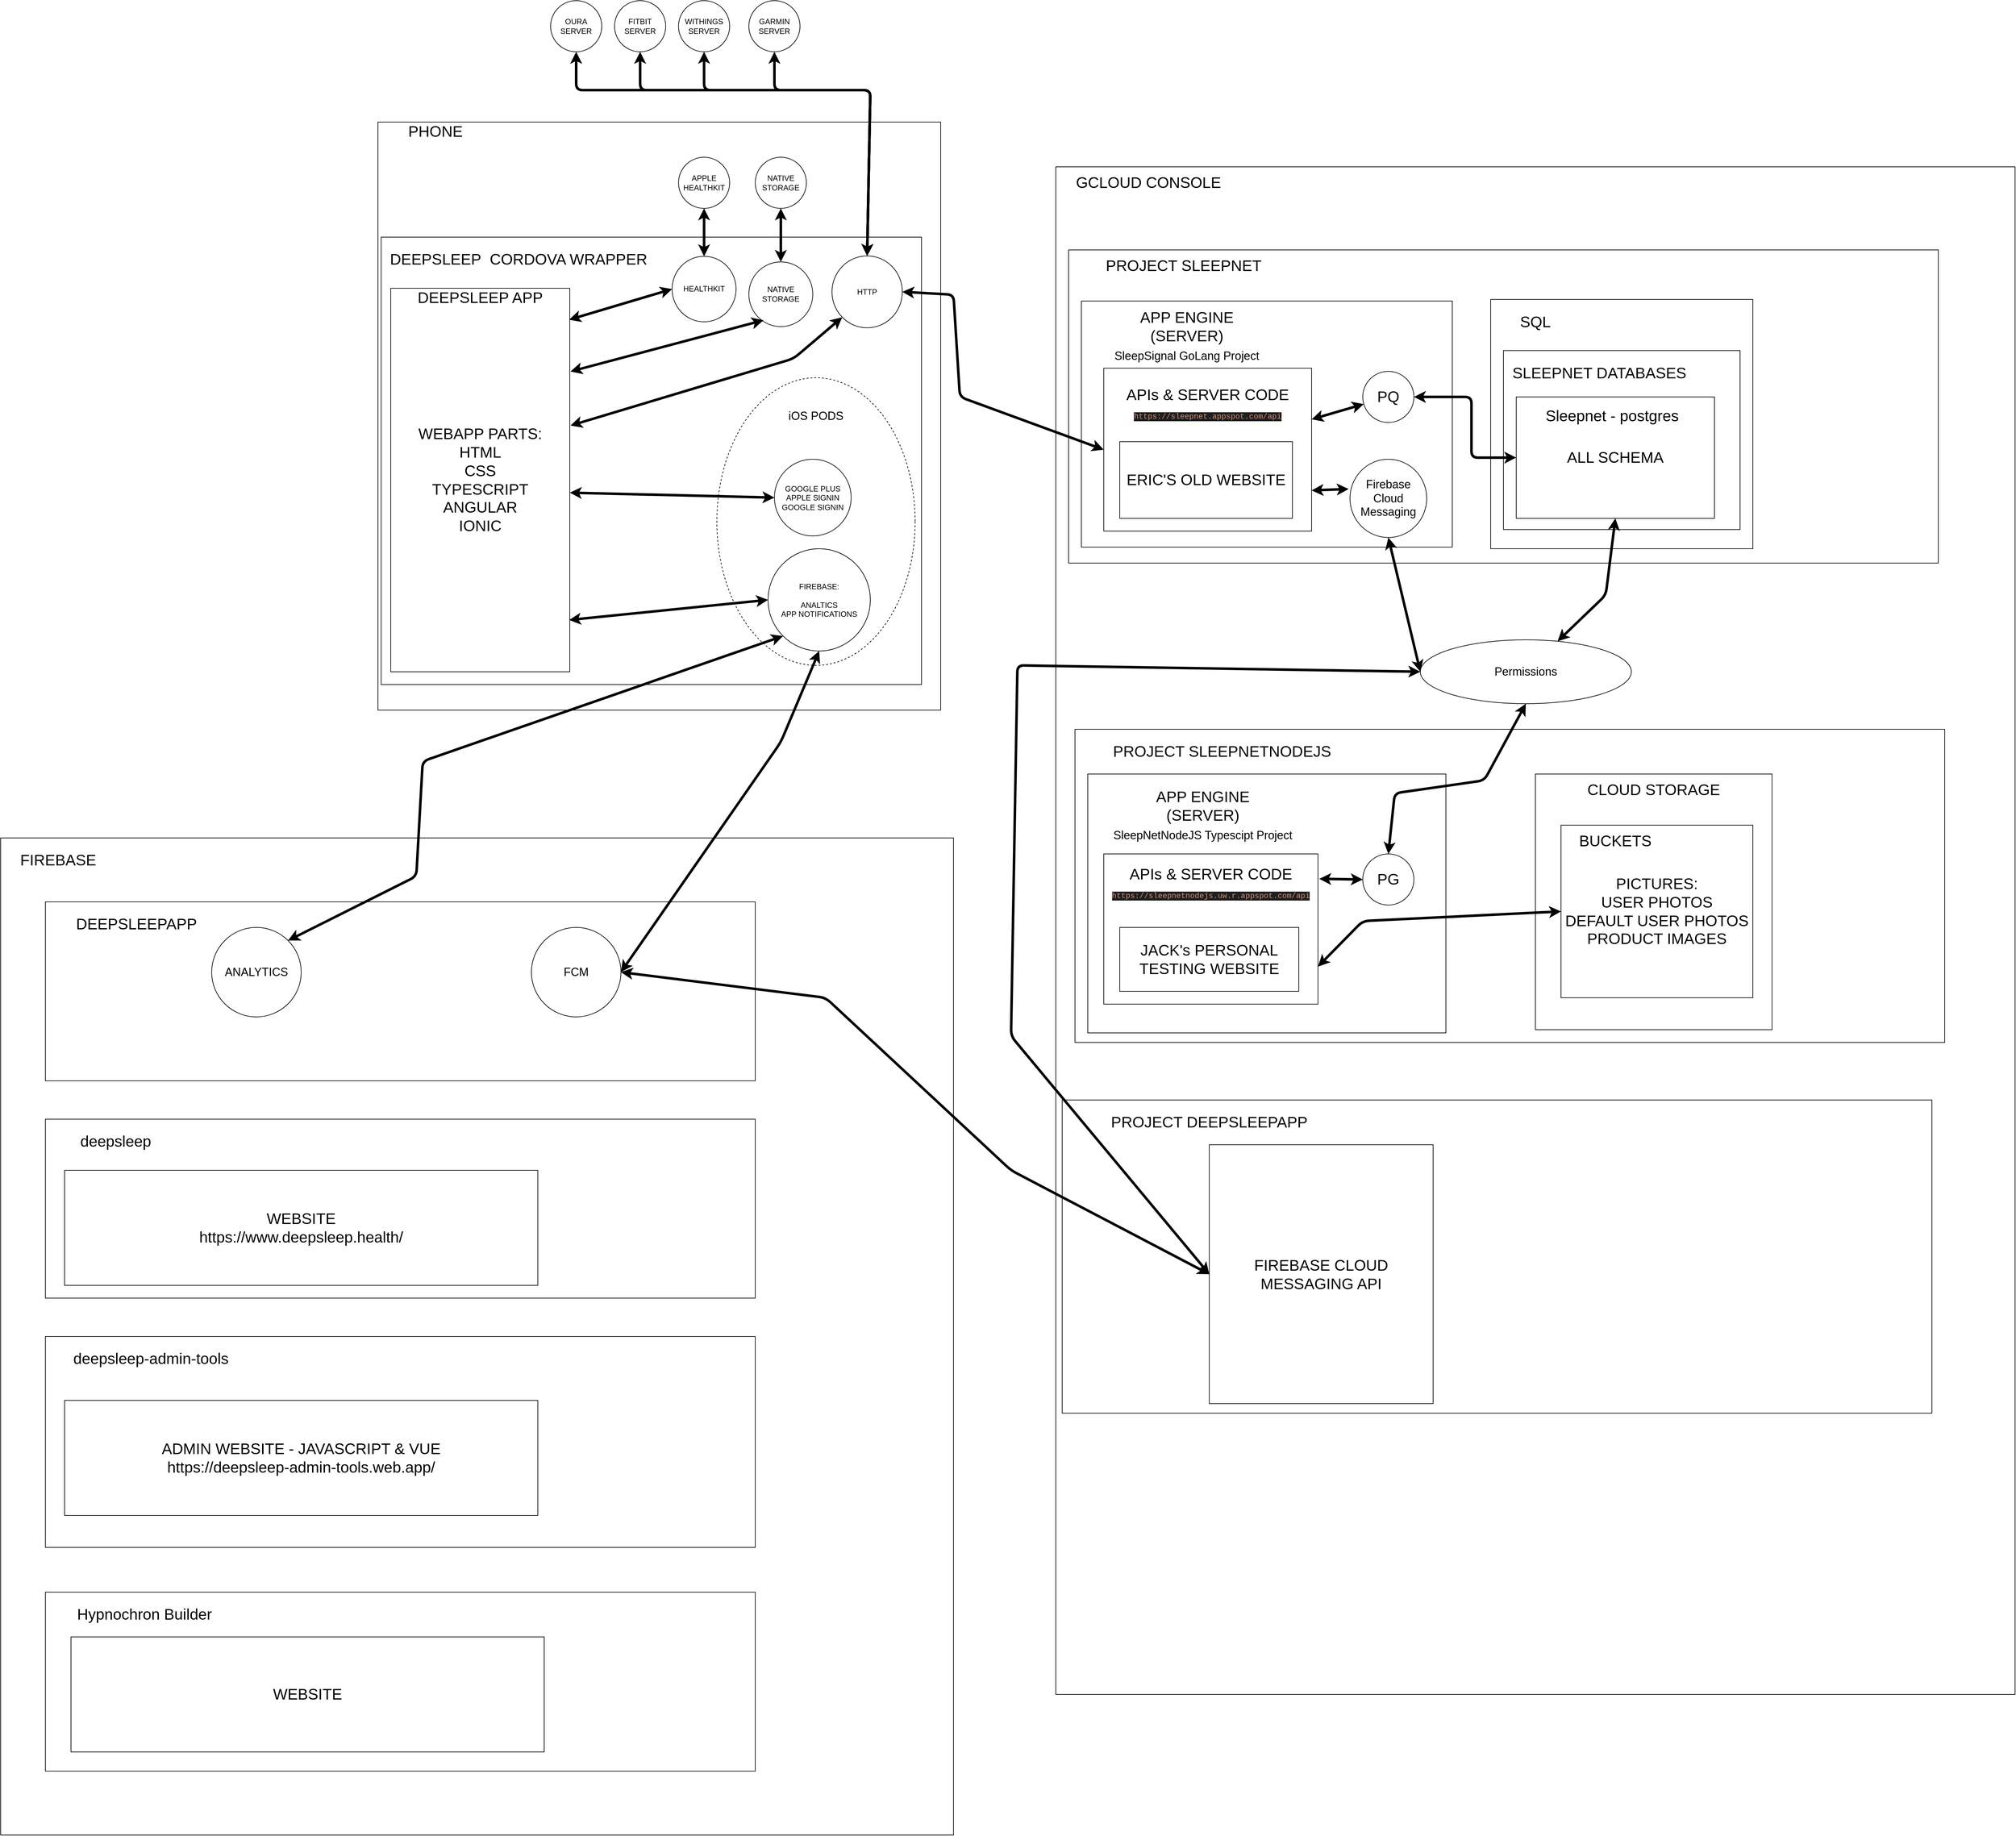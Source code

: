 <mxfile version="12.2.4" pages="1"><diagram id="uJxZ-cBAoQaXnI_ikVBc" name="Page-1"><mxGraphModel dx="3351" dy="980" grid="1" gridSize="10" guides="1" tooltips="1" connect="1" arrows="1" fold="1" page="1" pageScale="1" pageWidth="850" pageHeight="1100" math="0" shadow="0"><root><mxCell id="0"/><mxCell id="1" parent="0"/><mxCell id="2" value="OURA&lt;br&gt;SERVER" style="ellipse;whiteSpace=wrap;html=1;" parent="1" vertex="1"><mxGeometry x="320" y="40" width="80" height="80" as="geometry"/></mxCell><mxCell id="3" value="FITBIT&lt;br&gt;SERVER" style="ellipse;whiteSpace=wrap;html=1;" parent="1" vertex="1"><mxGeometry x="420" y="40" width="80" height="80" as="geometry"/></mxCell><mxCell id="4" value="WITHINGS&lt;br&gt;SERVER" style="ellipse;whiteSpace=wrap;html=1;" parent="1" vertex="1"><mxGeometry x="520" y="40" width="80" height="80" as="geometry"/></mxCell><mxCell id="5" value="GARMIN&lt;br&gt;SERVER" style="ellipse;whiteSpace=wrap;html=1;" parent="1" vertex="1"><mxGeometry x="630" y="40" width="80" height="80" as="geometry"/></mxCell><mxCell id="6" value="" style="whiteSpace=wrap;html=1;" parent="1" vertex="1"><mxGeometry x="50" y="230" width="880" height="920" as="geometry"/></mxCell><mxCell id="7" value="APPLE&lt;br&gt;HEALTHKIT" style="ellipse;whiteSpace=wrap;html=1;" parent="1" vertex="1"><mxGeometry x="520" y="285" width="80" height="80" as="geometry"/></mxCell><mxCell id="8" value="" style="whiteSpace=wrap;html=1;" parent="1" vertex="1"><mxGeometry x="55" y="410" width="845" height="700" as="geometry"/></mxCell><mxCell id="9" value="&lt;font style=&quot;font-size: 24px;&quot;&gt;DEEPSLEEP&amp;nbsp; CORDOVA WRAPPER&lt;/font&gt;" style="text;strokeColor=none;align=center;fillColor=none;html=1;verticalAlign=middle;whiteSpace=wrap;rounded=0;" parent="1" vertex="1"><mxGeometry x="30" y="430" width="480" height="30" as="geometry"/></mxCell><mxCell id="10" value="&lt;font style=&quot;font-size: 24px;&quot;&gt;PHONE&lt;/font&gt;" style="text;strokeColor=none;align=center;fillColor=none;html=1;verticalAlign=middle;whiteSpace=wrap;rounded=0;" parent="1" vertex="1"><mxGeometry x="110" y="230" width="60" height="30" as="geometry"/></mxCell><mxCell id="11" value="WEBAPP PARTS:&lt;br&gt;HTML&lt;br&gt;CSS&lt;br&gt;TYPESCRIPT&lt;br&gt;ANGULAR&lt;br&gt;IONIC" style="whiteSpace=wrap;html=1;fontSize=24;" parent="1" vertex="1"><mxGeometry x="70" y="490" width="280" height="600" as="geometry"/></mxCell><mxCell id="12" value="DEEPSLEEP APP" style="text;strokeColor=none;align=center;fillColor=none;html=1;verticalAlign=middle;whiteSpace=wrap;rounded=0;fontSize=24;" parent="1" vertex="1"><mxGeometry x="85" y="490" width="250" height="30" as="geometry"/></mxCell><mxCell id="99" value="" style="ellipse;whiteSpace=wrap;html=1;fontSize=18;dashed=1;" parent="1" vertex="1"><mxGeometry x="580" y="630" width="310" height="450" as="geometry"/></mxCell><mxCell id="13" value="HTTP" style="ellipse;whiteSpace=wrap;html=1;" parent="1" vertex="1"><mxGeometry x="760" y="439.38" width="110" height="112.5" as="geometry"/></mxCell><mxCell id="14" value="HEALTHKIT" style="ellipse;whiteSpace=wrap;html=1;" parent="1" vertex="1"><mxGeometry x="510" y="440" width="100" height="102.5" as="geometry"/></mxCell><mxCell id="16" value="FIREBASE:&lt;br&gt;&lt;br&gt;ANALTICS&lt;br&gt;APP NOTIFICATIONS" style="ellipse;whiteSpace=wrap;html=1;" parent="1" vertex="1"><mxGeometry x="660" y="897.5" width="160" height="160" as="geometry"/></mxCell><mxCell id="17" value="GOOGLE PLUS&lt;br&gt;APPLE SIGNIN&lt;br&gt;GOOGLE SIGNIN" style="ellipse;whiteSpace=wrap;html=1;" parent="1" vertex="1"><mxGeometry x="670" y="757.5" width="120" height="120" as="geometry"/></mxCell><mxCell id="18" value="" style="whiteSpace=wrap;html=1;fontSize=24;" parent="1" vertex="1"><mxGeometry x="1110" y="300" width="1500" height="2390" as="geometry"/></mxCell><mxCell id="20" value="GCLOUD CONSOLE" style="text;strokeColor=none;align=center;fillColor=none;html=1;verticalAlign=middle;whiteSpace=wrap;rounded=0;fontSize=24;" parent="1" vertex="1"><mxGeometry x="1120" y="310" width="270" height="30" as="geometry"/></mxCell><mxCell id="21" value="" style="whiteSpace=wrap;html=1;fontSize=24;" parent="1" vertex="1"><mxGeometry x="1130" y="430" width="1360" height="490" as="geometry"/></mxCell><mxCell id="22" value="&lt;font style=&quot;font-size: 24px;&quot;&gt;PROJECT SLEEPNET&lt;/font&gt;" style="text;strokeColor=none;align=center;fillColor=none;html=1;verticalAlign=middle;whiteSpace=wrap;rounded=0;" parent="1" vertex="1"><mxGeometry x="1160" y="440" width="300" height="30" as="geometry"/></mxCell><mxCell id="23" value="" style="whiteSpace=wrap;html=1;fontSize=24;" parent="1" vertex="1"><mxGeometry x="1150" y="510" width="580" height="385" as="geometry"/></mxCell><mxCell id="24" value="APP ENGINE (SERVER)&lt;br&gt;&lt;font style=&quot;font-size: 18px;&quot;&gt;SleepSignal GoLang Project&lt;/font&gt;" style="text;strokeColor=none;align=center;fillColor=none;html=1;verticalAlign=middle;whiteSpace=wrap;rounded=0;fontSize=24;" parent="1" vertex="1"><mxGeometry x="1190" y="520" width="250" height="90" as="geometry"/></mxCell><mxCell id="54" value="" style="edgeStyle=none;html=1;fontSize=24;startArrow=classic;startFill=1;strokeWidth=4;" parent="1" source="25" target="52" edge="1"><mxGeometry relative="1" as="geometry"/></mxCell><mxCell id="25" value="APIs &amp;amp; SERVER CODE&lt;br&gt;&lt;span style=&quot;color: rgb(206, 145, 120); font-family: Menlo, Monaco, &amp;quot;Courier New&amp;quot;, monospace; font-size: 12px; background-color: rgb(31, 31, 31);&quot;&gt;https://sleepnet.appspot.com/api&lt;br&gt;&lt;/span&gt;&lt;br&gt;&lt;br&gt;&lt;br&gt;&lt;br&gt;&lt;br&gt;" style="whiteSpace=wrap;html=1;fontSize=24;" parent="1" vertex="1"><mxGeometry x="1185" y="615" width="325" height="255" as="geometry"/></mxCell><mxCell id="31" value="" style="whiteSpace=wrap;html=1;fontSize=24;" parent="1" vertex="1"><mxGeometry x="1140" y="1180" width="1360" height="490" as="geometry"/></mxCell><mxCell id="32" value="&lt;font style=&quot;font-size: 24px;&quot;&gt;PROJECT SLEEPNETNODEJS&lt;/font&gt;" style="text;strokeColor=none;align=center;fillColor=none;html=1;verticalAlign=middle;whiteSpace=wrap;rounded=0;" parent="1" vertex="1"><mxGeometry x="1160" y="1200" width="420" height="30" as="geometry"/></mxCell><mxCell id="33" value="" style="whiteSpace=wrap;html=1;fontSize=24;" parent="1" vertex="1"><mxGeometry x="1160" y="1250" width="560" height="405" as="geometry"/></mxCell><mxCell id="35" value="APIs &amp;amp; SERVER CODE&lt;br&gt;&lt;span style=&quot;color: rgb(206, 145, 120); font-family: Menlo, Monaco, &amp;quot;Courier New&amp;quot;, monospace; font-size: 12px; background-color: rgb(31, 31, 31);&quot;&gt;https://sleepnetnodejs.uw.r.appspot.com/api&lt;br&gt;&lt;br&gt;&lt;br&gt;&lt;br&gt;&lt;br&gt;&lt;br&gt;&lt;/span&gt;" style="whiteSpace=wrap;html=1;fontSize=24;" parent="1" vertex="1"><mxGeometry x="1185" y="1375" width="335" height="235" as="geometry"/></mxCell><mxCell id="38" value="APP ENGINE&lt;br&gt;(SERVER)&lt;br&gt;&lt;font style=&quot;font-size: 18px;&quot;&gt;SleepNetNodeJS Typescipt Project&lt;/font&gt;" style="text;strokeColor=none;align=center;fillColor=none;html=1;verticalAlign=middle;whiteSpace=wrap;rounded=0;fontSize=24;" parent="1" vertex="1"><mxGeometry x="1190" y="1270" width="300" height="90" as="geometry"/></mxCell><mxCell id="39" value="" style="whiteSpace=wrap;html=1;fontSize=18;" parent="1" vertex="1"><mxGeometry x="1860" y="1250" width="370" height="400" as="geometry"/></mxCell><mxCell id="40" value="&lt;font style=&quot;font-size: 24px;&quot;&gt;CLOUD STORAGE&lt;/font&gt;" style="text;strokeColor=none;align=center;fillColor=none;html=1;verticalAlign=middle;whiteSpace=wrap;rounded=0;fontSize=18;" parent="1" vertex="1"><mxGeometry x="1900" y="1260" width="290" height="30" as="geometry"/></mxCell><mxCell id="41" value="PICTURES:&lt;br&gt;USER PHOTOS&lt;br&gt;DEFAULT USER PHOTOS&lt;br&gt;PRODUCT IMAGES" style="whiteSpace=wrap;html=1;fontSize=24;" parent="1" vertex="1"><mxGeometry x="1900" y="1330" width="300" height="270" as="geometry"/></mxCell><mxCell id="42" value="&lt;font style=&quot;font-size: 24px;&quot;&gt;BUCKETS&lt;/font&gt;" style="text;strokeColor=none;align=center;fillColor=none;html=1;verticalAlign=middle;whiteSpace=wrap;rounded=0;fontSize=18;" parent="1" vertex="1"><mxGeometry x="1840" y="1340" width="290" height="30" as="geometry"/></mxCell><mxCell id="44" value="" style="whiteSpace=wrap;html=1;fontSize=24;" parent="1" vertex="1"><mxGeometry x="1790" y="507.5" width="410" height="390" as="geometry"/></mxCell><mxCell id="47" value="" style="whiteSpace=wrap;html=1;fontSize=24;" parent="1" vertex="1"><mxGeometry x="1810" y="587.5" width="370" height="280" as="geometry"/></mxCell><mxCell id="48" value="SQL" style="text;strokeColor=none;align=center;fillColor=none;html=1;verticalAlign=middle;whiteSpace=wrap;rounded=0;fontSize=24;" parent="1" vertex="1"><mxGeometry x="1830" y="527.5" width="60" height="30" as="geometry"/></mxCell><mxCell id="49" value="SLEEPNET DATABASES" style="text;strokeColor=none;align=center;fillColor=none;html=1;verticalAlign=middle;whiteSpace=wrap;rounded=0;fontSize=24;" parent="1" vertex="1"><mxGeometry x="1780" y="607.5" width="360" height="30" as="geometry"/></mxCell><mxCell id="50" value="ALL SCHEMA" style="whiteSpace=wrap;html=1;fontSize=24;" parent="1" vertex="1"><mxGeometry x="1830" y="660" width="310" height="190" as="geometry"/></mxCell><mxCell id="51" value="Sleepnet - postgres" style="text;strokeColor=none;align=center;fillColor=none;html=1;verticalAlign=middle;whiteSpace=wrap;rounded=0;fontSize=24;" parent="1" vertex="1"><mxGeometry x="1840" y="675" width="280" height="30" as="geometry"/></mxCell><mxCell id="52" value="&lt;font style=&quot;font-size: 24px;&quot;&gt;PQ&lt;/font&gt;" style="ellipse;whiteSpace=wrap;html=1;" parent="1" vertex="1"><mxGeometry x="1590" y="620" width="80" height="80" as="geometry"/></mxCell><mxCell id="55" value="" style="edgeStyle=none;html=1;fontSize=24;startArrow=classic;startFill=1;exitX=1;exitY=0.5;exitDx=0;exitDy=0;entryX=0;entryY=0.5;entryDx=0;entryDy=0;fillColor=#0050ef;strokeColor=#000000;strokeWidth=4;" parent="1" source="52" target="50" edge="1"><mxGeometry relative="1" as="geometry"><mxPoint x="1640" y="730" as="sourcePoint"/><mxPoint x="1720" y="730" as="targetPoint"/><Array as="points"><mxPoint x="1760" y="660"/><mxPoint x="1760" y="755"/></Array></mxGeometry></mxCell><mxCell id="56" value="" style="edgeStyle=none;html=1;fontSize=24;startArrow=classic;startFill=1;strokeWidth=4;entryX=1;entryY=0.5;entryDx=0;entryDy=0;exitX=0;exitY=0.5;exitDx=0;exitDy=0;" parent="1" source="25" target="13" edge="1"><mxGeometry relative="1" as="geometry"><mxPoint x="1520" y="670" as="sourcePoint"/><mxPoint x="1600" y="670" as="targetPoint"/><Array as="points"><mxPoint x="960" y="660"/><mxPoint x="950" y="500"/></Array></mxGeometry></mxCell><mxCell id="57" value="" style="edgeStyle=none;html=1;fontSize=24;startArrow=classic;startFill=1;strokeWidth=4;entryX=0.5;entryY=1;entryDx=0;entryDy=0;" parent="1" source="14" target="7" edge="1"><mxGeometry relative="1" as="geometry"><mxPoint x="1520" y="670" as="sourcePoint"/><mxPoint x="1600" y="670" as="targetPoint"/></mxGeometry></mxCell><mxCell id="58" value="" style="edgeStyle=none;html=1;fontSize=24;startArrow=classic;startFill=1;strokeWidth=4;entryX=0.5;entryY=1;entryDx=0;entryDy=0;exitX=0.5;exitY=0;exitDx=0;exitDy=0;" parent="1" source="13" target="2" edge="1"><mxGeometry relative="1" as="geometry"><mxPoint x="1125" y="292.5" as="sourcePoint"/><mxPoint x="730" y="120" as="targetPoint"/><Array as="points"><mxPoint x="820" y="180"/><mxPoint x="360" y="180"/></Array></mxGeometry></mxCell><mxCell id="59" value="" style="edgeStyle=none;html=1;fontSize=24;startArrow=classic;startFill=1;strokeWidth=4;entryX=0.5;entryY=1;entryDx=0;entryDy=0;exitX=0.5;exitY=0;exitDx=0;exitDy=0;" parent="1" source="13" target="3" edge="1"><mxGeometry relative="1" as="geometry"><mxPoint x="850" y="447.5" as="sourcePoint"/><mxPoint x="460" y="120" as="targetPoint"/><Array as="points"><mxPoint x="820" y="180"/><mxPoint x="460" y="180"/></Array></mxGeometry></mxCell><mxCell id="60" value="" style="edgeStyle=none;html=1;fontSize=24;startArrow=classic;startFill=1;strokeWidth=4;entryX=0.5;entryY=1;entryDx=0;entryDy=0;exitX=0.5;exitY=0;exitDx=0;exitDy=0;" parent="1" source="13" target="4" edge="1"><mxGeometry relative="1" as="geometry"><mxPoint x="850" y="447.5" as="sourcePoint"/><mxPoint x="560" y="120" as="targetPoint"/><Array as="points"><mxPoint x="820" y="180"/><mxPoint x="560" y="180"/></Array></mxGeometry></mxCell><mxCell id="61" value="" style="edgeStyle=none;html=1;fontSize=24;startArrow=classic;startFill=1;strokeWidth=4;entryX=0.5;entryY=1;entryDx=0;entryDy=0;exitX=0.5;exitY=0;exitDx=0;exitDy=0;" parent="1" source="13" target="5" edge="1"><mxGeometry relative="1" as="geometry"><mxPoint x="760" y="457.5" as="sourcePoint"/><mxPoint x="570" y="130" as="targetPoint"/><Array as="points"><mxPoint x="820" y="180"/><mxPoint x="670" y="180"/></Array></mxGeometry></mxCell><mxCell id="62" value="" style="edgeStyle=none;html=1;fontSize=24;startArrow=classic;startFill=1;strokeWidth=4;entryX=0.996;entryY=0.082;entryDx=0;entryDy=0;entryPerimeter=0;exitX=0;exitY=0.5;exitDx=0;exitDy=0;" parent="1" source="14" target="11" edge="1"><mxGeometry relative="1" as="geometry"><mxPoint x="440" y="652.5" as="sourcePoint"/><mxPoint x="440" y="570" as="targetPoint"/></mxGeometry></mxCell><mxCell id="63" value="" style="edgeStyle=none;html=1;fontSize=24;startArrow=classic;startFill=1;strokeWidth=4;entryX=1.004;entryY=0.358;entryDx=0;entryDy=0;entryPerimeter=0;exitX=0;exitY=1;exitDx=0;exitDy=0;" parent="1" source="13" target="11" edge="1"><mxGeometry relative="1" as="geometry"><mxPoint x="574.44" y="550" as="sourcePoint"/><mxPoint x="345.56" y="641.6" as="targetPoint"/><Array as="points"><mxPoint x="700" y="600"/></Array></mxGeometry></mxCell><mxCell id="64" value="" style="edgeStyle=none;html=1;fontSize=24;startArrow=classic;startFill=1;strokeWidth=4;entryX=0.996;entryY=0.865;entryDx=0;entryDy=0;exitX=0;exitY=0.5;exitDx=0;exitDy=0;entryPerimeter=0;" parent="1" source="16" target="11" edge="1"><mxGeometry relative="1" as="geometry"><mxPoint x="749.996" y="574.184" as="sourcePoint"/><mxPoint x="373.84" y="700.0" as="targetPoint"/></mxGeometry></mxCell><mxCell id="66" value="NATIVE&lt;br&gt;STORAGE" style="ellipse;whiteSpace=wrap;html=1;" parent="1" vertex="1"><mxGeometry x="630" y="448.75" width="100" height="101.25" as="geometry"/></mxCell><mxCell id="67" value="NATIVE&lt;br&gt;STORAGE" style="ellipse;whiteSpace=wrap;html=1;" parent="1" vertex="1"><mxGeometry x="640" y="285" width="80" height="80" as="geometry"/></mxCell><mxCell id="68" value="" style="edgeStyle=none;html=1;fontSize=24;startArrow=classic;startFill=1;strokeWidth=4;entryX=0.5;entryY=1;entryDx=0;entryDy=0;exitX=0.5;exitY=0;exitDx=0;exitDy=0;" parent="1" source="66" target="67" edge="1"><mxGeometry relative="1" as="geometry"><mxPoint x="570" y="450" as="sourcePoint"/><mxPoint x="570" y="375" as="targetPoint"/><Array as="points"><mxPoint x="680" y="430"/></Array></mxGeometry></mxCell><mxCell id="69" value="" style="edgeStyle=none;html=1;fontSize=24;startArrow=classic;startFill=1;strokeWidth=4;entryX=1.004;entryY=0.217;entryDx=0;entryDy=0;entryPerimeter=0;exitX=0.23;exitY=0.901;exitDx=0;exitDy=0;exitPerimeter=0;" parent="1" source="66" target="11" edge="1"><mxGeometry relative="1" as="geometry"><mxPoint x="531.12" y="572.05" as="sourcePoint"/><mxPoint x="370.0" y="620" as="targetPoint"/></mxGeometry></mxCell><mxCell id="70" value="" style="whiteSpace=wrap;html=1;fontSize=24;" parent="1" vertex="1"><mxGeometry x="-540" y="1350" width="1490" height="1560" as="geometry"/></mxCell><mxCell id="71" value="FIREBASE" style="text;strokeColor=none;align=center;fillColor=none;html=1;verticalAlign=middle;whiteSpace=wrap;rounded=0;fontSize=24;" parent="1" vertex="1"><mxGeometry x="-480" y="1370" width="60" height="30" as="geometry"/></mxCell><mxCell id="72" value="" style="edgeStyle=none;html=1;fontSize=24;startArrow=classic;startFill=1;strokeWidth=4;entryX=1;entryY=0.533;entryDx=0;entryDy=0;exitX=0;exitY=0.5;exitDx=0;exitDy=0;entryPerimeter=0;" parent="1" source="17" target="11" edge="1"><mxGeometry relative="1" as="geometry"><mxPoint x="760" y="780" as="sourcePoint"/><mxPoint x="400" y="837.8" as="targetPoint"/></mxGeometry></mxCell><mxCell id="73" value="" style="whiteSpace=wrap;html=1;fontSize=24;" parent="1" vertex="1"><mxGeometry x="-470" y="1450" width="1110" height="280" as="geometry"/></mxCell><mxCell id="74" value="DEEPSLEEPAPP" style="text;strokeColor=none;align=center;fillColor=none;html=1;verticalAlign=middle;whiteSpace=wrap;rounded=0;fontSize=24;" parent="1" vertex="1"><mxGeometry x="-470" y="1470" width="285" height="30" as="geometry"/></mxCell><mxCell id="75" value="" style="edgeStyle=none;html=1;fontSize=24;startArrow=classic;startFill=1;exitX=1;exitY=0.75;exitDx=0;exitDy=0;entryX=-0.017;entryY=0.38;entryDx=0;entryDy=0;fillColor=#0050ef;strokeColor=#000000;strokeWidth=4;entryPerimeter=0;" parent="1" source="25" target="76" edge="1"><mxGeometry relative="1" as="geometry"><mxPoint x="1680" y="670" as="sourcePoint"/><mxPoint x="1840" y="765" as="targetPoint"/><Array as="points"/></mxGeometry></mxCell><mxCell id="76" value="&lt;font style=&quot;font-size: 18px ; background-color: rgb(255 , 255 , 255)&quot;&gt;Firebase Cloud Messaging&lt;/font&gt;" style="ellipse;whiteSpace=wrap;html=1;" parent="1" vertex="1"><mxGeometry x="1570" y="757.5" width="120" height="122.5" as="geometry"/></mxCell><mxCell id="77" value="&lt;font style=&quot;font-size: 24px;&quot;&gt;PG&lt;/font&gt;" style="ellipse;whiteSpace=wrap;html=1;" parent="1" vertex="1"><mxGeometry x="1590" y="1375" width="80" height="80" as="geometry"/></mxCell><mxCell id="78" value="" style="edgeStyle=none;html=1;fontSize=24;startArrow=classic;startFill=1;strokeWidth=4;entryX=0;entryY=0.5;entryDx=0;entryDy=0;exitX=1.006;exitY=0.166;exitDx=0;exitDy=0;exitPerimeter=0;" parent="1" source="35" target="77" edge="1"><mxGeometry relative="1" as="geometry"><mxPoint x="1520" y="1425.235" as="sourcePoint"/><mxPoint x="1600.001" y="1424.504" as="targetPoint"/></mxGeometry></mxCell><mxCell id="79" value="" style="edgeStyle=none;html=1;fontSize=24;startArrow=classic;startFill=1;exitX=0.5;exitY=1;exitDx=0;exitDy=0;fillColor=#0050ef;strokeColor=#000000;strokeWidth=4;entryX=0.5;entryY=0;entryDx=0;entryDy=0;" parent="1" source="81" target="77" edge="1"><mxGeometry relative="1" as="geometry"><mxPoint x="1550" y="1285.72" as="sourcePoint"/><mxPoint x="1630" y="1370" as="targetPoint"/><Array as="points"><mxPoint x="1780" y="1260"/><mxPoint x="1640" y="1280"/></Array></mxGeometry></mxCell><mxCell id="81" value="Permissions" style="ellipse;whiteSpace=wrap;html=1;fontSize=18;" parent="1" vertex="1"><mxGeometry x="1680" y="1040" width="330" height="100" as="geometry"/></mxCell><mxCell id="82" value="" style="edgeStyle=none;html=1;fontSize=24;startArrow=classic;startFill=1;exitX=0.5;exitY=1;exitDx=0;exitDy=0;fillColor=#0050ef;strokeColor=#000000;strokeWidth=4;" parent="1" source="50" target="81" edge="1"><mxGeometry relative="1" as="geometry"><mxPoint x="2145.07" y="990" as="sourcePoint"/><mxPoint x="1990" y="1222" as="targetPoint"/><Array as="points"><mxPoint x="1970" y="970"/></Array></mxGeometry></mxCell><mxCell id="83" value="" style="edgeStyle=none;html=1;fontSize=24;startArrow=classic;startFill=1;strokeWidth=4;entryX=0;entryY=0.5;entryDx=0;entryDy=0;exitX=1;exitY=0.75;exitDx=0;exitDy=0;" parent="1" source="35" target="41" edge="1"><mxGeometry relative="1" as="geometry"><mxPoint x="1530" y="1423.97" as="sourcePoint"/><mxPoint x="1600" y="1425" as="targetPoint"/><Array as="points"><mxPoint x="1590" y="1480"/></Array></mxGeometry></mxCell><mxCell id="84" value="" style="edgeStyle=none;html=1;fontSize=24;startArrow=classic;startFill=1;exitX=0.5;exitY=1;exitDx=0;exitDy=0;fillColor=#0050ef;strokeColor=#000000;strokeWidth=4;entryX=0;entryY=0.5;entryDx=0;entryDy=0;" parent="1" source="76" target="81" edge="1"><mxGeometry relative="1" as="geometry"><mxPoint x="1570" y="950.72" as="sourcePoint"/><mxPoint x="1750" y="1090" as="targetPoint"/><Array as="points"/></mxGeometry></mxCell><mxCell id="86" value="" style="edgeStyle=none;html=1;fontSize=24;startArrow=classic;startFill=1;strokeWidth=4;entryX=1;entryY=0;entryDx=0;entryDy=0;exitX=0;exitY=1;exitDx=0;exitDy=0;" parent="1" source="16" target="96" edge="1"><mxGeometry relative="1" as="geometry"><mxPoint x="710" y="1315.5" as="sourcePoint"/><mxPoint x="358.88" y="1314.5" as="targetPoint"/><Array as="points"><mxPoint x="120" y="1230"/><mxPoint x="110" y="1410"/></Array></mxGeometry></mxCell><mxCell id="87" value="JACK's PERSONAL TESTING WEBSITE" style="whiteSpace=wrap;html=1;fontSize=24;" parent="1" vertex="1"><mxGeometry x="1210" y="1490" width="280" height="100" as="geometry"/></mxCell><mxCell id="91" value="&lt;span style=&quot;font-size: 24px;&quot;&gt;ERIC'S OLD WEBSITE&lt;/span&gt;" style="whiteSpace=wrap;html=1;fontSize=18;" parent="1" vertex="1"><mxGeometry x="1210" y="730" width="270" height="120" as="geometry"/></mxCell><mxCell id="92" value="" style="whiteSpace=wrap;html=1;fontSize=24;" parent="1" vertex="1"><mxGeometry x="-470" y="1790" width="1110" height="280" as="geometry"/></mxCell><mxCell id="93" value="" style="whiteSpace=wrap;html=1;fontSize=24;" parent="1" vertex="1"><mxGeometry x="-470" y="2130" width="1110" height="330" as="geometry"/></mxCell><mxCell id="94" value="&lt;span style=&quot;font-size: 24px;&quot;&gt;deepsleep&lt;/span&gt;" style="text;strokeColor=none;align=center;fillColor=none;html=1;verticalAlign=middle;whiteSpace=wrap;rounded=0;fontSize=18;" parent="1" vertex="1"><mxGeometry x="-390" y="1810" width="60" height="30" as="geometry"/></mxCell><mxCell id="95" value="&lt;span style=&quot;font-size: 24px;&quot;&gt;deepsleep-admin-tools&lt;/span&gt;" style="text;strokeColor=none;align=center;fillColor=none;html=1;verticalAlign=middle;whiteSpace=wrap;rounded=0;fontSize=18;" parent="1" vertex="1"><mxGeometry x="-450" y="2150" width="290" height="30" as="geometry"/></mxCell><mxCell id="96" value="ANALYTICS" style="ellipse;whiteSpace=wrap;html=1;fontSize=18;" parent="1" vertex="1"><mxGeometry x="-210" y="1490" width="140" height="140" as="geometry"/></mxCell><mxCell id="97" value="FCM" style="ellipse;whiteSpace=wrap;html=1;fontSize=18;" parent="1" vertex="1"><mxGeometry x="290" y="1490" width="140" height="140" as="geometry"/></mxCell><mxCell id="98" value="" style="edgeStyle=none;html=1;fontSize=24;startArrow=classic;startFill=1;entryX=0.5;entryY=1;entryDx=0;entryDy=0;fillColor=#0050ef;strokeColor=#000000;strokeWidth=4;exitX=1;exitY=0.5;exitDx=0;exitDy=0;" parent="1" source="97" target="16" edge="1"><mxGeometry relative="1" as="geometry"><mxPoint x="-800" y="1670" as="sourcePoint"/><mxPoint x="770" y="1190" as="targetPoint"/><Array as="points"><mxPoint x="680" y="1200"/></Array></mxGeometry></mxCell><mxCell id="100" value="iOS PODS" style="text;strokeColor=none;align=center;fillColor=none;html=1;verticalAlign=middle;whiteSpace=wrap;rounded=0;dashed=1;fontSize=18;" parent="1" vertex="1"><mxGeometry x="675" y="675" width="120" height="30" as="geometry"/></mxCell><mxCell id="101" value="&lt;font style=&quot;&quot;&gt;&lt;span style=&quot;font-size: 24px;&quot;&gt;ADMIN WEBSITE - JAVASCRIPT &amp;amp; VUE&lt;/span&gt;&lt;br&gt;&lt;span style=&quot;font-size: 24px;&quot;&gt;https://deepsleep-admin-tools.web.app/&lt;/span&gt;&lt;br&gt;&lt;/font&gt;" style="whiteSpace=wrap;html=1;fontSize=14;" parent="1" vertex="1"><mxGeometry x="-440" y="2230" width="740" height="180" as="geometry"/></mxCell><mxCell id="104" value="" style="whiteSpace=wrap;html=1;fontSize=24;" parent="1" vertex="1"><mxGeometry x="-470" y="2530" width="1110" height="280" as="geometry"/></mxCell><mxCell id="105" value="&lt;span style=&quot;font-size: 24px;&quot;&gt;Hypnochron Builder&lt;/span&gt;" style="text;strokeColor=none;align=center;fillColor=none;html=1;verticalAlign=middle;whiteSpace=wrap;rounded=0;fontSize=18;" parent="1" vertex="1"><mxGeometry x="-450" y="2550" width="270" height="30" as="geometry"/></mxCell><mxCell id="106" value="&lt;font style=&quot;&quot;&gt;&lt;span style=&quot;font-size: 24px;&quot;&gt;WEBSITE&lt;/span&gt;&lt;br&gt;&lt;/font&gt;" style="whiteSpace=wrap;html=1;fontSize=14;" parent="1" vertex="1"><mxGeometry x="-430" y="2600" width="740" height="180" as="geometry"/></mxCell><mxCell id="107" value="&lt;font style=&quot;&quot;&gt;&lt;span style=&quot;font-size: 24px;&quot;&gt;WEBSITE&lt;br&gt;&lt;/span&gt;&lt;font style=&quot;font-size: 24px;&quot;&gt;https://www.deepsleep.health/&lt;/font&gt;&lt;br&gt;&lt;/font&gt;" style="whiteSpace=wrap;html=1;fontSize=14;" parent="1" vertex="1"><mxGeometry x="-440" y="1870" width="740" height="180" as="geometry"/></mxCell><mxCell id="108" value="" style="whiteSpace=wrap;html=1;fontSize=24;" parent="1" vertex="1"><mxGeometry x="1120" y="1760" width="1360" height="490" as="geometry"/></mxCell><mxCell id="109" value="&lt;font style=&quot;font-size: 24px;&quot;&gt;PROJECT DEEPSLEEPAPP&lt;/font&gt;" style="text;strokeColor=none;align=center;fillColor=none;html=1;verticalAlign=middle;whiteSpace=wrap;rounded=0;" parent="1" vertex="1"><mxGeometry x="1140" y="1780" width="420" height="30" as="geometry"/></mxCell><mxCell id="110" value="FIREBASE CLOUD MESSAGING API" style="whiteSpace=wrap;html=1;fontSize=24;" parent="1" vertex="1"><mxGeometry x="1350" y="1830" width="350" height="405" as="geometry"/></mxCell><mxCell id="122" value="" style="edgeStyle=none;html=1;fontSize=24;startArrow=classic;startFill=1;entryX=0;entryY=0.5;entryDx=0;entryDy=0;fillColor=#0050ef;strokeColor=#000000;strokeWidth=4;exitX=0;exitY=0.5;exitDx=0;exitDy=0;" parent="1" source="110" target="81" edge="1"><mxGeometry relative="1" as="geometry"><mxPoint x="1550" y="2022.5" as="sourcePoint"/><mxPoint x="1860" y="1520" as="targetPoint"/><Array as="points"><mxPoint x="1040" y="1660"/><mxPoint x="1050" y="1080"/></Array></mxGeometry></mxCell><mxCell id="123" value="" style="edgeStyle=none;html=1;fontSize=24;startArrow=classic;startFill=1;entryX=0;entryY=0.5;entryDx=0;entryDy=0;fillColor=#0050ef;strokeColor=#000000;strokeWidth=4;exitX=1;exitY=0.5;exitDx=0;exitDy=0;" parent="1" source="97" target="110" edge="1"><mxGeometry relative="1" as="geometry"><mxPoint x="500" y="1877.5" as="sourcePoint"/><mxPoint x="810" y="1375" as="targetPoint"/><Array as="points"><mxPoint x="750" y="1600"/><mxPoint x="1040" y="1870"/></Array></mxGeometry></mxCell></root></mxGraphModel></diagram></mxfile>